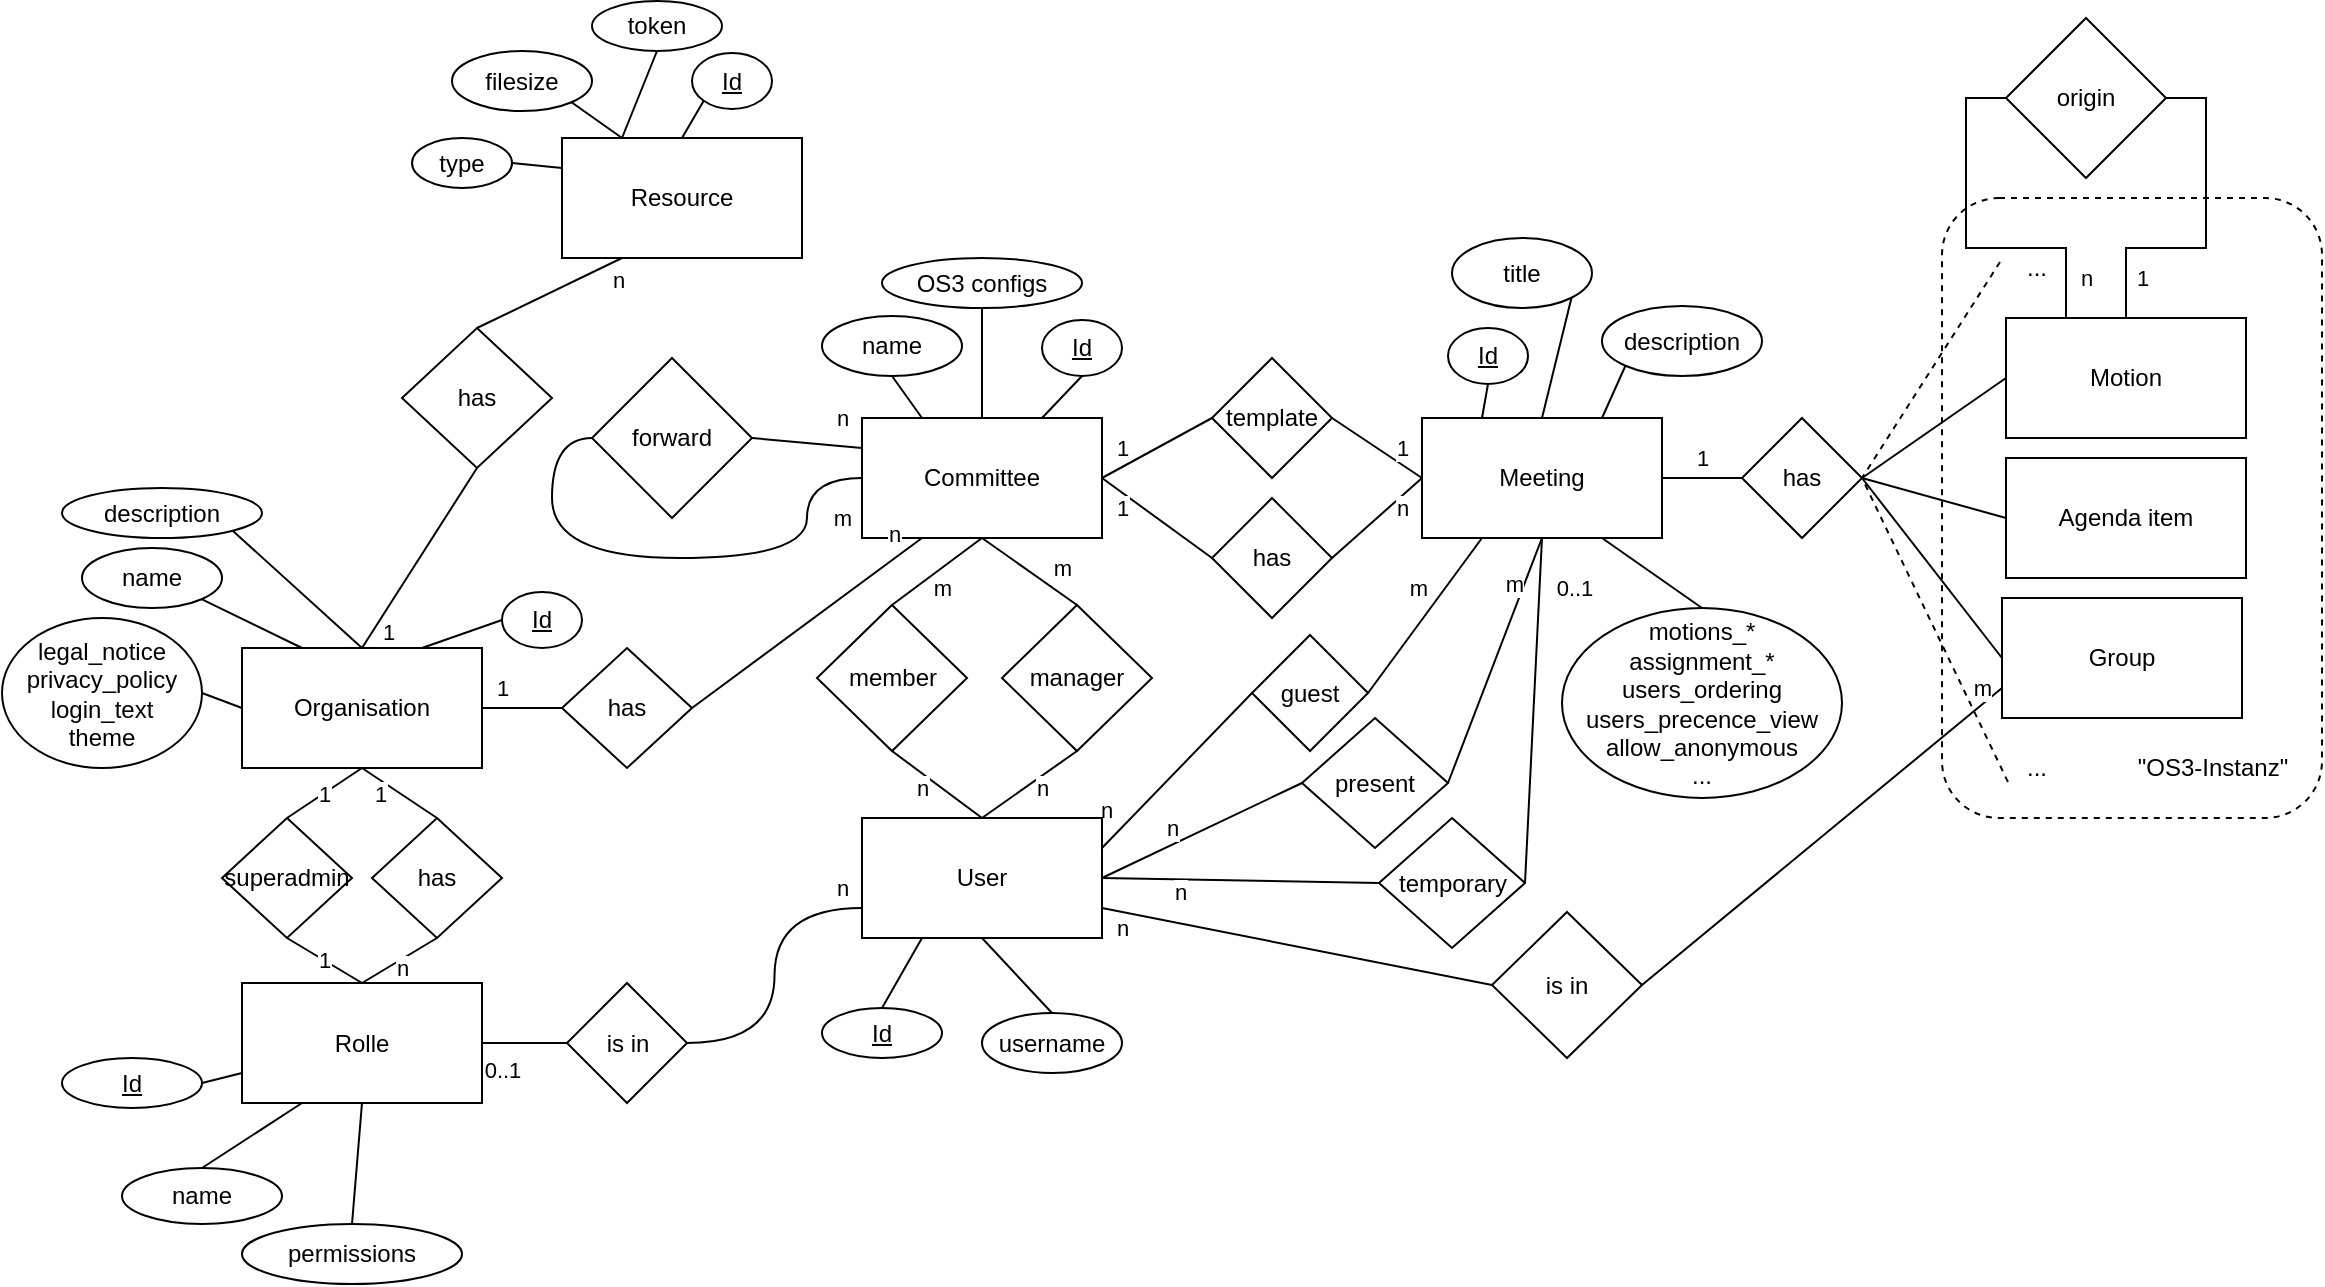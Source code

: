 <mxfile version="13.10.8" type="device"><diagram id="SzigwTKClLag4ZUmXMWD" name="Page-1"><mxGraphModel dx="1418" dy="765" grid="1" gridSize="10" guides="1" tooltips="1" connect="1" arrows="1" fold="1" page="1" pageScale="1" pageWidth="1654" pageHeight="2336" math="0" shadow="0"><root><mxCell id="0"/><mxCell id="1" parent="0"/><mxCell id="NJrw8qsAsw7vcYYx5pQl-22" value="" style="rounded=1;whiteSpace=wrap;html=1;dashed=1;" parent="1" vertex="1"><mxGeometry x="970" y="175" width="190" height="310" as="geometry"/></mxCell><mxCell id="NJrw8qsAsw7vcYYx5pQl-18" style="rounded=0;orthogonalLoop=1;jettySize=auto;html=1;exitX=0.25;exitY=0;exitDx=0;exitDy=0;entryX=0.5;entryY=1;entryDx=0;entryDy=0;endArrow=none;endFill=0;" parent="1" source="NJrw8qsAsw7vcYYx5pQl-1" target="NJrw8qsAsw7vcYYx5pQl-8" edge="1"><mxGeometry relative="1" as="geometry"/></mxCell><mxCell id="NJrw8qsAsw7vcYYx5pQl-70" value="m" style="edgeStyle=none;rounded=0;orthogonalLoop=1;jettySize=auto;html=1;exitX=0.5;exitY=1;exitDx=0;exitDy=0;entryX=0.5;entryY=0;entryDx=0;entryDy=0;endArrow=none;endFill=0;" parent="1" source="NJrw8qsAsw7vcYYx5pQl-1" target="NJrw8qsAsw7vcYYx5pQl-69" edge="1"><mxGeometry x="0.104" y="8" relative="1" as="geometry"><mxPoint as="offset"/></mxGeometry></mxCell><mxCell id="8yKIZvJFMnMVnqBfpnFG-25" style="edgeStyle=none;rounded=0;orthogonalLoop=1;jettySize=auto;html=1;exitX=0.5;exitY=0;exitDx=0;exitDy=0;entryX=0.5;entryY=1;entryDx=0;entryDy=0;endArrow=none;endFill=0;" parent="1" source="NJrw8qsAsw7vcYYx5pQl-1" target="8yKIZvJFMnMVnqBfpnFG-21" edge="1"><mxGeometry relative="1" as="geometry"/></mxCell><mxCell id="8yKIZvJFMnMVnqBfpnFG-49" value="1" style="edgeStyle=none;rounded=0;orthogonalLoop=1;jettySize=auto;html=1;exitX=1;exitY=0.5;exitDx=0;exitDy=0;entryX=0;entryY=0.5;entryDx=0;entryDy=0;endArrow=none;endFill=0;" parent="1" source="NJrw8qsAsw7vcYYx5pQl-1" target="8yKIZvJFMnMVnqBfpnFG-48" edge="1"><mxGeometry x="-0.49" y="8" relative="1" as="geometry"><mxPoint as="offset"/></mxGeometry></mxCell><mxCell id="3ZnBXQuTbCvzM8in3qoE-7" value="m" style="edgeStyle=none;rounded=0;orthogonalLoop=1;jettySize=auto;html=1;exitX=0.5;exitY=1;exitDx=0;exitDy=0;entryX=0.5;entryY=0;entryDx=0;entryDy=0;endArrow=none;endFill=0;" parent="1" source="NJrw8qsAsw7vcYYx5pQl-1" target="3ZnBXQuTbCvzM8in3qoE-5" edge="1"><mxGeometry x="0.422" y="11" relative="1" as="geometry"><mxPoint as="offset"/></mxGeometry></mxCell><mxCell id="NJrw8qsAsw7vcYYx5pQl-1" value="Committee" style="rounded=0;whiteSpace=wrap;html=1;" parent="1" vertex="1"><mxGeometry x="430" y="285" width="120" height="60" as="geometry"/></mxCell><mxCell id="NJrw8qsAsw7vcYYx5pQl-48" style="edgeStyle=none;rounded=0;orthogonalLoop=1;jettySize=auto;html=1;exitX=0.75;exitY=1;exitDx=0;exitDy=0;entryX=0.5;entryY=0;entryDx=0;entryDy=0;endArrow=none;endFill=0;" parent="1" source="NJrw8qsAsw7vcYYx5pQl-2" target="NJrw8qsAsw7vcYYx5pQl-46" edge="1"><mxGeometry relative="1" as="geometry"/></mxCell><mxCell id="NJrw8qsAsw7vcYYx5pQl-2" value="Meeting" style="rounded=0;whiteSpace=wrap;html=1;" parent="1" vertex="1"><mxGeometry x="710" y="285" width="120" height="60" as="geometry"/></mxCell><mxCell id="NJrw8qsAsw7vcYYx5pQl-65" style="edgeStyle=none;rounded=0;orthogonalLoop=1;jettySize=auto;html=1;exitX=0.25;exitY=1;exitDx=0;exitDy=0;entryX=0.5;entryY=0;entryDx=0;entryDy=0;endArrow=none;endFill=0;" parent="1" source="NJrw8qsAsw7vcYYx5pQl-3" target="NJrw8qsAsw7vcYYx5pQl-61" edge="1"><mxGeometry relative="1" as="geometry"/></mxCell><mxCell id="NJrw8qsAsw7vcYYx5pQl-66" style="edgeStyle=none;rounded=0;orthogonalLoop=1;jettySize=auto;html=1;exitX=0.5;exitY=1;exitDx=0;exitDy=0;entryX=0.5;entryY=0;entryDx=0;entryDy=0;endArrow=none;endFill=0;" parent="1" source="NJrw8qsAsw7vcYYx5pQl-3" target="NJrw8qsAsw7vcYYx5pQl-63" edge="1"><mxGeometry relative="1" as="geometry"/></mxCell><mxCell id="NJrw8qsAsw7vcYYx5pQl-80" value="n" style="edgeStyle=none;rounded=0;orthogonalLoop=1;jettySize=auto;html=1;exitX=1;exitY=0.75;exitDx=0;exitDy=0;entryX=0;entryY=0.5;entryDx=0;entryDy=0;endArrow=none;endFill=0;" parent="1" source="NJrw8qsAsw7vcYYx5pQl-3" target="NJrw8qsAsw7vcYYx5pQl-74" edge="1"><mxGeometry x="-0.886" y="-8" relative="1" as="geometry"><mxPoint as="offset"/></mxGeometry></mxCell><mxCell id="NJrw8qsAsw7vcYYx5pQl-83" value="n" style="edgeStyle=none;rounded=0;orthogonalLoop=1;jettySize=auto;html=1;exitX=1;exitY=0.25;exitDx=0;exitDy=0;entryX=0;entryY=0.5;entryDx=0;entryDy=0;endArrow=none;endFill=0;" parent="1" source="NJrw8qsAsw7vcYYx5pQl-3" target="NJrw8qsAsw7vcYYx5pQl-82" edge="1"><mxGeometry x="-0.722" y="12" relative="1" as="geometry"><mxPoint as="offset"/></mxGeometry></mxCell><mxCell id="NJrw8qsAsw7vcYYx5pQl-90" value="n" style="edgeStyle=none;rounded=0;orthogonalLoop=1;jettySize=auto;html=1;exitX=1;exitY=0.5;exitDx=0;exitDy=0;entryX=0;entryY=0.5;entryDx=0;entryDy=0;endArrow=none;endFill=0;" parent="1" source="NJrw8qsAsw7vcYYx5pQl-3" target="NJrw8qsAsw7vcYYx5pQl-89" edge="1"><mxGeometry x="-0.229" y="7" relative="1" as="geometry"><mxPoint as="offset"/></mxGeometry></mxCell><mxCell id="fCfkzaK-xsgXfVvFcUqb-4" value="n" style="edgeStyle=none;rounded=0;orthogonalLoop=1;jettySize=auto;html=1;exitX=1;exitY=0.5;exitDx=0;exitDy=0;entryX=0;entryY=0.5;entryDx=0;entryDy=0;endArrow=none;endFill=0;" parent="1" source="NJrw8qsAsw7vcYYx5pQl-3" target="fCfkzaK-xsgXfVvFcUqb-3" edge="1"><mxGeometry x="-0.439" y="-6" relative="1" as="geometry"><mxPoint as="offset"/></mxGeometry></mxCell><mxCell id="8yKIZvJFMnMVnqBfpnFG-11" value="n" style="edgeStyle=orthogonalEdgeStyle;curved=1;rounded=0;orthogonalLoop=1;jettySize=auto;html=1;exitX=0;exitY=0.75;exitDx=0;exitDy=0;entryX=1;entryY=0.5;entryDx=0;entryDy=0;endArrow=none;endFill=0;" parent="1" source="NJrw8qsAsw7vcYYx5pQl-3" target="8yKIZvJFMnMVnqBfpnFG-9" edge="1"><mxGeometry x="-0.872" y="-10" relative="1" as="geometry"><mxPoint as="offset"/></mxGeometry></mxCell><mxCell id="3ZnBXQuTbCvzM8in3qoE-6" value="n" style="edgeStyle=none;rounded=0;orthogonalLoop=1;jettySize=auto;html=1;exitX=0.5;exitY=0;exitDx=0;exitDy=0;entryX=0.5;entryY=1;entryDx=0;entryDy=0;endArrow=none;endFill=0;" parent="1" source="NJrw8qsAsw7vcYYx5pQl-3" target="3ZnBXQuTbCvzM8in3qoE-5" edge="1"><mxGeometry x="0.141" y="-5" relative="1" as="geometry"><mxPoint as="offset"/></mxGeometry></mxCell><mxCell id="NJrw8qsAsw7vcYYx5pQl-3" value="User" style="rounded=0;whiteSpace=wrap;html=1;" parent="1" vertex="1"><mxGeometry x="430" y="485" width="120" height="60" as="geometry"/></mxCell><mxCell id="NJrw8qsAsw7vcYYx5pQl-8" value="name" style="ellipse;whiteSpace=wrap;html=1;" parent="1" vertex="1"><mxGeometry x="410" y="234" width="70" height="30" as="geometry"/></mxCell><mxCell id="NJrw8qsAsw7vcYYx5pQl-12" value="n" style="edgeStyle=none;rounded=0;orthogonalLoop=1;jettySize=auto;html=1;exitX=1;exitY=0.5;exitDx=0;exitDy=0;entryX=0;entryY=0.25;entryDx=0;entryDy=0;endArrow=none;endFill=0;" parent="1" source="NJrw8qsAsw7vcYYx5pQl-9" target="NJrw8qsAsw7vcYYx5pQl-1" edge="1"><mxGeometry x="0.59" y="14" relative="1" as="geometry"><mxPoint as="offset"/></mxGeometry></mxCell><mxCell id="NJrw8qsAsw7vcYYx5pQl-13" value="m" style="edgeStyle=orthogonalEdgeStyle;rounded=0;orthogonalLoop=1;jettySize=auto;html=1;exitX=0;exitY=0.5;exitDx=0;exitDy=0;entryX=0;entryY=0.5;entryDx=0;entryDy=0;endArrow=none;endFill=0;elbow=vertical;curved=1;" parent="1" source="NJrw8qsAsw7vcYYx5pQl-9" target="NJrw8qsAsw7vcYYx5pQl-1" edge="1"><mxGeometry x="0.658" y="-17" relative="1" as="geometry"><mxPoint as="offset"/></mxGeometry></mxCell><mxCell id="NJrw8qsAsw7vcYYx5pQl-9" value="forward" style="rhombus;whiteSpace=wrap;html=1;" parent="1" vertex="1"><mxGeometry x="295" y="255" width="80" height="80" as="geometry"/></mxCell><mxCell id="NJrw8qsAsw7vcYYx5pQl-20" value="1" style="edgeStyle=none;rounded=0;orthogonalLoop=1;jettySize=auto;html=1;exitX=0;exitY=0.5;exitDx=0;exitDy=0;entryX=1;entryY=0.5;entryDx=0;entryDy=0;endArrow=none;endFill=0;" parent="1" source="NJrw8qsAsw7vcYYx5pQl-19" target="NJrw8qsAsw7vcYYx5pQl-1" edge="1"><mxGeometry x="0.503" y="6" relative="1" as="geometry"><mxPoint as="offset"/></mxGeometry></mxCell><mxCell id="NJrw8qsAsw7vcYYx5pQl-21" value="n" style="edgeStyle=none;rounded=0;orthogonalLoop=1;jettySize=auto;html=1;exitX=1;exitY=0.5;exitDx=0;exitDy=0;entryX=0;entryY=0.5;entryDx=0;entryDy=0;endArrow=none;endFill=0;" parent="1" source="NJrw8qsAsw7vcYYx5pQl-19" target="NJrw8qsAsw7vcYYx5pQl-2" edge="1"><mxGeometry x="0.421" y="-5" relative="1" as="geometry"><mxPoint as="offset"/></mxGeometry></mxCell><mxCell id="NJrw8qsAsw7vcYYx5pQl-19" value="has" style="rhombus;whiteSpace=wrap;html=1;" parent="1" vertex="1"><mxGeometry x="605" y="325" width="60" height="60" as="geometry"/></mxCell><mxCell id="NJrw8qsAsw7vcYYx5pQl-23" value="Motion" style="rounded=0;whiteSpace=wrap;html=1;" parent="1" vertex="1"><mxGeometry x="1002" y="235" width="120" height="60" as="geometry"/></mxCell><mxCell id="NJrw8qsAsw7vcYYx5pQl-25" value="Agenda item" style="rounded=0;whiteSpace=wrap;html=1;" parent="1" vertex="1"><mxGeometry x="1002" y="305" width="120" height="60" as="geometry"/></mxCell><mxCell id="NJrw8qsAsw7vcYYx5pQl-26" value="Group" style="rounded=0;whiteSpace=wrap;html=1;" parent="1" vertex="1"><mxGeometry x="1000" y="375" width="120" height="60" as="geometry"/></mxCell><mxCell id="NJrw8qsAsw7vcYYx5pQl-27" value="..." style="text;html=1;align=center;verticalAlign=middle;resizable=0;points=[];;autosize=1;" parent="1" vertex="1"><mxGeometry x="1002" y="200" width="30" height="20" as="geometry"/></mxCell><mxCell id="NJrw8qsAsw7vcYYx5pQl-28" value="..." style="text;html=1;align=center;verticalAlign=middle;resizable=0;points=[];;autosize=1;" parent="1" vertex="1"><mxGeometry x="1002" y="450" width="30" height="20" as="geometry"/></mxCell><mxCell id="NJrw8qsAsw7vcYYx5pQl-30" value="1" style="edgeStyle=none;rounded=0;orthogonalLoop=1;jettySize=auto;html=1;exitX=0;exitY=0.5;exitDx=0;exitDy=0;entryX=1;entryY=0.5;entryDx=0;entryDy=0;endArrow=none;endFill=0;" parent="1" source="NJrw8qsAsw7vcYYx5pQl-29" target="NJrw8qsAsw7vcYYx5pQl-2" edge="1"><mxGeometry y="-10" relative="1" as="geometry"><mxPoint as="offset"/></mxGeometry></mxCell><mxCell id="NJrw8qsAsw7vcYYx5pQl-31" value="" style="edgeStyle=none;rounded=0;orthogonalLoop=1;jettySize=auto;html=1;entryX=0;entryY=0.5;entryDx=0;entryDy=0;endArrow=none;endFill=0;exitX=1;exitY=0.5;exitDx=0;exitDy=0;" parent="1" source="NJrw8qsAsw7vcYYx5pQl-29" target="NJrw8qsAsw7vcYYx5pQl-25" edge="1"><mxGeometry x="-0.428" y="9" relative="1" as="geometry"><mxPoint as="offset"/><mxPoint x="930" y="320" as="sourcePoint"/></mxGeometry></mxCell><mxCell id="NJrw8qsAsw7vcYYx5pQl-33" style="edgeStyle=none;rounded=0;orthogonalLoop=1;jettySize=auto;html=1;exitX=1;exitY=0.5;exitDx=0;exitDy=0;entryX=0;entryY=0.5;entryDx=0;entryDy=0;endArrow=none;endFill=0;" parent="1" source="NJrw8qsAsw7vcYYx5pQl-29" target="NJrw8qsAsw7vcYYx5pQl-23" edge="1"><mxGeometry relative="1" as="geometry"><mxPoint x="930" y="340" as="sourcePoint"/></mxGeometry></mxCell><mxCell id="NJrw8qsAsw7vcYYx5pQl-34" style="edgeStyle=none;rounded=0;orthogonalLoop=1;jettySize=auto;html=1;exitX=1;exitY=0.5;exitDx=0;exitDy=0;entryX=0;entryY=0.5;entryDx=0;entryDy=0;endArrow=none;endFill=0;" parent="1" source="NJrw8qsAsw7vcYYx5pQl-29" target="NJrw8qsAsw7vcYYx5pQl-26" edge="1"><mxGeometry relative="1" as="geometry"><mxPoint x="930" y="340" as="sourcePoint"/></mxGeometry></mxCell><mxCell id="NJrw8qsAsw7vcYYx5pQl-29" value="has" style="rhombus;whiteSpace=wrap;html=1;" parent="1" vertex="1"><mxGeometry x="870" y="285" width="60" height="60" as="geometry"/></mxCell><mxCell id="NJrw8qsAsw7vcYYx5pQl-36" value="" style="endArrow=none;html=1;exitX=0.033;exitY=0.85;exitDx=0;exitDy=0;exitPerimeter=0;dashed=1;entryX=1;entryY=0.5;entryDx=0;entryDy=0;" parent="1" source="NJrw8qsAsw7vcYYx5pQl-28" target="NJrw8qsAsw7vcYYx5pQl-29" edge="1"><mxGeometry width="50" height="50" relative="1" as="geometry"><mxPoint x="940" y="460" as="sourcePoint"/><mxPoint x="930" y="340" as="targetPoint"/></mxGeometry></mxCell><mxCell id="NJrw8qsAsw7vcYYx5pQl-37" value="" style="endArrow=none;dashed=1;html=1;entryX=1;entryY=0.5;entryDx=0;entryDy=0;exitX=-0.1;exitY=0.35;exitDx=0;exitDy=0;exitPerimeter=0;" parent="1" source="NJrw8qsAsw7vcYYx5pQl-27" target="NJrw8qsAsw7vcYYx5pQl-29" edge="1"><mxGeometry width="50" height="50" relative="1" as="geometry"><mxPoint x="190" y="680" as="sourcePoint"/><mxPoint x="930" y="340" as="targetPoint"/></mxGeometry></mxCell><mxCell id="NJrw8qsAsw7vcYYx5pQl-38" value="&quot;OS3-Instanz&quot;" style="text;html=1;align=center;verticalAlign=middle;resizable=0;points=[];;autosize=1;" parent="1" vertex="1"><mxGeometry x="1060" y="450" width="90" height="20" as="geometry"/></mxCell><mxCell id="NJrw8qsAsw7vcYYx5pQl-52" style="edgeStyle=none;rounded=0;orthogonalLoop=1;jettySize=auto;html=1;exitX=1;exitY=1;exitDx=0;exitDy=0;entryX=0.5;entryY=0;entryDx=0;entryDy=0;endArrow=none;endFill=0;" parent="1" source="NJrw8qsAsw7vcYYx5pQl-39" target="NJrw8qsAsw7vcYYx5pQl-2" edge="1"><mxGeometry relative="1" as="geometry"/></mxCell><mxCell id="NJrw8qsAsw7vcYYx5pQl-39" value="title" style="ellipse;whiteSpace=wrap;html=1;" parent="1" vertex="1"><mxGeometry x="725" y="195" width="70" height="35" as="geometry"/></mxCell><mxCell id="NJrw8qsAsw7vcYYx5pQl-55" style="edgeStyle=none;rounded=0;orthogonalLoop=1;jettySize=auto;html=1;exitX=0;exitY=1;exitDx=0;exitDy=0;entryX=0.75;entryY=0;entryDx=0;entryDy=0;endArrow=none;endFill=0;" parent="1" source="NJrw8qsAsw7vcYYx5pQl-44" target="NJrw8qsAsw7vcYYx5pQl-2" edge="1"><mxGeometry relative="1" as="geometry"/></mxCell><mxCell id="NJrw8qsAsw7vcYYx5pQl-44" value="description" style="ellipse;whiteSpace=wrap;html=1;" parent="1" vertex="1"><mxGeometry x="800" y="229" width="80" height="35" as="geometry"/></mxCell><mxCell id="NJrw8qsAsw7vcYYx5pQl-51" style="edgeStyle=none;rounded=0;orthogonalLoop=1;jettySize=auto;html=1;entryX=0.25;entryY=0;entryDx=0;entryDy=0;endArrow=none;endFill=0;exitX=0.5;exitY=1;exitDx=0;exitDy=0;" parent="1" source="NJrw8qsAsw7vcYYx5pQl-45" target="NJrw8qsAsw7vcYYx5pQl-2" edge="1"><mxGeometry relative="1" as="geometry"><mxPoint x="753" y="270" as="sourcePoint"/></mxGeometry></mxCell><mxCell id="NJrw8qsAsw7vcYYx5pQl-45" value="&lt;u&gt;Id&lt;/u&gt;" style="ellipse;whiteSpace=wrap;html=1;" parent="1" vertex="1"><mxGeometry x="723" y="240" width="40" height="28" as="geometry"/></mxCell><mxCell id="NJrw8qsAsw7vcYYx5pQl-46" value="motions_*&lt;br&gt;assignment_*&lt;br&gt;users_ordering&lt;br&gt;users_precence_view&lt;br&gt;allow_anonymous&lt;br&gt;..." style="ellipse;whiteSpace=wrap;html=1;" parent="1" vertex="1"><mxGeometry x="780" y="380" width="140" height="95" as="geometry"/></mxCell><mxCell id="NJrw8qsAsw7vcYYx5pQl-58" style="edgeStyle=none;rounded=0;orthogonalLoop=1;jettySize=auto;html=1;exitX=0.5;exitY=1;exitDx=0;exitDy=0;entryX=0.75;entryY=0;entryDx=0;entryDy=0;endArrow=none;endFill=0;" parent="1" source="NJrw8qsAsw7vcYYx5pQl-57" target="NJrw8qsAsw7vcYYx5pQl-1" edge="1"><mxGeometry relative="1" as="geometry"/></mxCell><mxCell id="NJrw8qsAsw7vcYYx5pQl-57" value="&lt;u&gt;Id&lt;/u&gt;" style="ellipse;whiteSpace=wrap;html=1;" parent="1" vertex="1"><mxGeometry x="520" y="236" width="40" height="28" as="geometry"/></mxCell><mxCell id="NJrw8qsAsw7vcYYx5pQl-61" value="&lt;u&gt;Id&lt;/u&gt;" style="ellipse;whiteSpace=wrap;html=1;" parent="1" vertex="1"><mxGeometry x="410" y="580" width="60" height="25" as="geometry"/></mxCell><mxCell id="NJrw8qsAsw7vcYYx5pQl-63" value="username" style="ellipse;whiteSpace=wrap;html=1;" parent="1" vertex="1"><mxGeometry x="490" y="582.5" width="70" height="30" as="geometry"/></mxCell><mxCell id="NJrw8qsAsw7vcYYx5pQl-71" value="n" style="edgeStyle=none;rounded=0;orthogonalLoop=1;jettySize=auto;html=1;entryX=0.5;entryY=0;entryDx=0;entryDy=0;endArrow=none;endFill=0;exitX=0.5;exitY=1;exitDx=0;exitDy=0;" parent="1" source="NJrw8qsAsw7vcYYx5pQl-69" target="NJrw8qsAsw7vcYYx5pQl-3" edge="1"><mxGeometry x="-0.177" y="-6" relative="1" as="geometry"><mxPoint x="510" y="465" as="sourcePoint"/><mxPoint as="offset"/></mxGeometry></mxCell><mxCell id="NJrw8qsAsw7vcYYx5pQl-69" value="member" style="rhombus;whiteSpace=wrap;html=1;" parent="1" vertex="1"><mxGeometry x="407.5" y="378.5" width="75" height="73" as="geometry"/></mxCell><mxCell id="fCfkzaK-xsgXfVvFcUqb-1" value="m" style="rounded=0;orthogonalLoop=1;jettySize=auto;html=1;exitX=1;exitY=0.5;exitDx=0;exitDy=0;entryX=0;entryY=0.75;entryDx=0;entryDy=0;endArrow=none;endFill=0;" parent="1" source="NJrw8qsAsw7vcYYx5pQl-74" target="NJrw8qsAsw7vcYYx5pQl-26" edge="1"><mxGeometry x="0.933" y="6" relative="1" as="geometry"><mxPoint as="offset"/></mxGeometry></mxCell><mxCell id="NJrw8qsAsw7vcYYx5pQl-74" value="is in" style="rhombus;whiteSpace=wrap;html=1;" parent="1" vertex="1"><mxGeometry x="745" y="532" width="75" height="73" as="geometry"/></mxCell><mxCell id="NJrw8qsAsw7vcYYx5pQl-84" value="m" style="edgeStyle=none;rounded=0;orthogonalLoop=1;jettySize=auto;html=1;exitX=1;exitY=0.5;exitDx=0;exitDy=0;entryX=0.25;entryY=1;entryDx=0;entryDy=0;endArrow=none;endFill=0;" parent="1" source="NJrw8qsAsw7vcYYx5pQl-82" target="NJrw8qsAsw7vcYYx5pQl-2" edge="1"><mxGeometry x="0.181" y="11" relative="1" as="geometry"><mxPoint as="offset"/></mxGeometry></mxCell><mxCell id="NJrw8qsAsw7vcYYx5pQl-82" value="guest" style="rhombus;whiteSpace=wrap;html=1;" parent="1" vertex="1"><mxGeometry x="625" y="393.5" width="58" height="58" as="geometry"/></mxCell><mxCell id="NJrw8qsAsw7vcYYx5pQl-91" value="m" style="edgeStyle=none;rounded=0;orthogonalLoop=1;jettySize=auto;html=1;exitX=1;exitY=0.5;exitDx=0;exitDy=0;endArrow=none;endFill=0;entryX=0.5;entryY=1;entryDx=0;entryDy=0;" parent="1" source="NJrw8qsAsw7vcYYx5pQl-89" target="NJrw8qsAsw7vcYYx5pQl-2" edge="1"><mxGeometry x="0.597" y="5" relative="1" as="geometry"><mxPoint x="770" y="390" as="targetPoint"/><mxPoint as="offset"/></mxGeometry></mxCell><mxCell id="NJrw8qsAsw7vcYYx5pQl-89" value="present" style="rhombus;whiteSpace=wrap;html=1;" parent="1" vertex="1"><mxGeometry x="650" y="435" width="73" height="65" as="geometry"/></mxCell><mxCell id="fCfkzaK-xsgXfVvFcUqb-5" value="0..1" style="edgeStyle=none;rounded=0;orthogonalLoop=1;jettySize=auto;html=1;exitX=1;exitY=0.5;exitDx=0;exitDy=0;entryX=0.5;entryY=1;entryDx=0;entryDy=0;endArrow=none;endFill=0;" parent="1" source="fCfkzaK-xsgXfVvFcUqb-3" target="NJrw8qsAsw7vcYYx5pQl-2" edge="1"><mxGeometry x="0.728" y="-17" relative="1" as="geometry"><mxPoint as="offset"/></mxGeometry></mxCell><mxCell id="fCfkzaK-xsgXfVvFcUqb-3" value="temporary" style="rhombus;whiteSpace=wrap;html=1;" parent="1" vertex="1"><mxGeometry x="688.5" y="485" width="73" height="65" as="geometry"/></mxCell><mxCell id="63nnPoMT1lGcHzZn5Z-i-2" value="1" style="edgeStyle=orthogonalEdgeStyle;rounded=0;orthogonalLoop=1;jettySize=auto;html=1;exitX=1;exitY=0.5;exitDx=0;exitDy=0;entryX=0.5;entryY=0;entryDx=0;entryDy=0;endArrow=none;endFill=0;" parent="1" source="63nnPoMT1lGcHzZn5Z-i-1" target="NJrw8qsAsw7vcYYx5pQl-23" edge="1"><mxGeometry x="0.765" y="8" relative="1" as="geometry"><mxPoint as="offset"/></mxGeometry></mxCell><mxCell id="63nnPoMT1lGcHzZn5Z-i-3" value="n" style="edgeStyle=orthogonalEdgeStyle;rounded=0;orthogonalLoop=1;jettySize=auto;html=1;exitX=0;exitY=0.5;exitDx=0;exitDy=0;entryX=0.25;entryY=0;entryDx=0;entryDy=0;endArrow=none;endFill=0;" parent="1" source="63nnPoMT1lGcHzZn5Z-i-1" target="NJrw8qsAsw7vcYYx5pQl-23" edge="1"><mxGeometry x="0.778" y="10" relative="1" as="geometry"><mxPoint as="offset"/></mxGeometry></mxCell><mxCell id="63nnPoMT1lGcHzZn5Z-i-1" value="origin" style="rhombus;whiteSpace=wrap;html=1;" parent="1" vertex="1"><mxGeometry x="1002" y="85" width="80" height="80" as="geometry"/></mxCell><mxCell id="8yKIZvJFMnMVnqBfpnFG-10" value="0..1" style="edgeStyle=orthogonalEdgeStyle;curved=1;rounded=0;orthogonalLoop=1;jettySize=auto;html=1;exitX=1;exitY=0.5;exitDx=0;exitDy=0;entryX=0;entryY=0.5;entryDx=0;entryDy=0;endArrow=none;endFill=0;" parent="1" source="8yKIZvJFMnMVnqBfpnFG-1" target="8yKIZvJFMnMVnqBfpnFG-9" edge="1"><mxGeometry x="-0.529" y="-12" relative="1" as="geometry"><mxPoint y="1" as="offset"/></mxGeometry></mxCell><mxCell id="8yKIZvJFMnMVnqBfpnFG-16" style="rounded=0;orthogonalLoop=1;jettySize=auto;html=1;exitX=0;exitY=0.75;exitDx=0;exitDy=0;entryX=1;entryY=0.5;entryDx=0;entryDy=0;endArrow=none;endFill=0;" parent="1" source="8yKIZvJFMnMVnqBfpnFG-1" target="8yKIZvJFMnMVnqBfpnFG-14" edge="1"><mxGeometry relative="1" as="geometry"/></mxCell><mxCell id="8yKIZvJFMnMVnqBfpnFG-17" style="edgeStyle=none;rounded=0;orthogonalLoop=1;jettySize=auto;html=1;exitX=0.25;exitY=1;exitDx=0;exitDy=0;entryX=0.5;entryY=0;entryDx=0;entryDy=0;endArrow=none;endFill=0;" parent="1" source="8yKIZvJFMnMVnqBfpnFG-1" target="8yKIZvJFMnMVnqBfpnFG-12" edge="1"><mxGeometry relative="1" as="geometry"/></mxCell><mxCell id="8yKIZvJFMnMVnqBfpnFG-18" style="edgeStyle=none;rounded=0;orthogonalLoop=1;jettySize=auto;html=1;exitX=0.5;exitY=1;exitDx=0;exitDy=0;entryX=0.5;entryY=0;entryDx=0;entryDy=0;endArrow=none;endFill=0;" parent="1" source="8yKIZvJFMnMVnqBfpnFG-1" target="8yKIZvJFMnMVnqBfpnFG-13" edge="1"><mxGeometry relative="1" as="geometry"/></mxCell><mxCell id="8yKIZvJFMnMVnqBfpnFG-1" value="Rolle" style="rounded=0;whiteSpace=wrap;html=1;" parent="1" vertex="1"><mxGeometry x="120" y="567.5" width="120" height="60" as="geometry"/></mxCell><mxCell id="8yKIZvJFMnMVnqBfpnFG-4" value="1" style="edgeStyle=orthogonalEdgeStyle;rounded=0;orthogonalLoop=1;jettySize=auto;html=1;exitX=1;exitY=0.5;exitDx=0;exitDy=0;entryX=0;entryY=0.5;entryDx=0;entryDy=0;endArrow=none;endFill=0;" parent="1" source="8yKIZvJFMnMVnqBfpnFG-2" target="8yKIZvJFMnMVnqBfpnFG-3" edge="1"><mxGeometry x="-0.5" y="10" relative="1" as="geometry"><mxPoint as="offset"/></mxGeometry></mxCell><mxCell id="8yKIZvJFMnMVnqBfpnFG-28" style="edgeStyle=none;rounded=0;orthogonalLoop=1;jettySize=auto;html=1;entryX=1;entryY=1;entryDx=0;entryDy=0;endArrow=none;endFill=0;exitX=0.5;exitY=0;exitDx=0;exitDy=0;" parent="1" source="8yKIZvJFMnMVnqBfpnFG-2" target="8yKIZvJFMnMVnqBfpnFG-22" edge="1"><mxGeometry relative="1" as="geometry"><mxPoint x="190" y="350" as="sourcePoint"/></mxGeometry></mxCell><mxCell id="8yKIZvJFMnMVnqBfpnFG-39" value="1" style="edgeStyle=none;rounded=0;orthogonalLoop=1;jettySize=auto;html=1;exitX=0.5;exitY=0;exitDx=0;exitDy=0;entryX=0.5;entryY=1;entryDx=0;entryDy=0;endArrow=none;endFill=0;" parent="1" source="8yKIZvJFMnMVnqBfpnFG-2" target="8yKIZvJFMnMVnqBfpnFG-37" edge="1"><mxGeometry x="-0.739" y="-7" relative="1" as="geometry"><mxPoint as="offset"/></mxGeometry></mxCell><mxCell id="8yKIZvJFMnMVnqBfpnFG-2" value="Organisation" style="rounded=0;whiteSpace=wrap;html=1;" parent="1" vertex="1"><mxGeometry x="120" y="400" width="120" height="60" as="geometry"/></mxCell><mxCell id="8yKIZvJFMnMVnqBfpnFG-5" value="n" style="rounded=0;orthogonalLoop=1;jettySize=auto;html=1;exitX=1;exitY=0.5;exitDx=0;exitDy=0;entryX=0.25;entryY=1;entryDx=0;entryDy=0;endArrow=none;endFill=0;" parent="1" source="8yKIZvJFMnMVnqBfpnFG-3" target="NJrw8qsAsw7vcYYx5pQl-1" edge="1"><mxGeometry x="0.852" y="10" relative="1" as="geometry"><mxPoint as="offset"/></mxGeometry></mxCell><mxCell id="8yKIZvJFMnMVnqBfpnFG-3" value="has" style="rhombus;whiteSpace=wrap;html=1;" parent="1" vertex="1"><mxGeometry x="280" y="400" width="65" height="60" as="geometry"/></mxCell><mxCell id="8yKIZvJFMnMVnqBfpnFG-8" value="n" style="rounded=0;orthogonalLoop=1;jettySize=auto;html=1;exitX=0.5;exitY=1;exitDx=0;exitDy=0;entryX=0.5;entryY=0;entryDx=0;entryDy=0;endArrow=none;endFill=0;" parent="1" source="8yKIZvJFMnMVnqBfpnFG-6" target="8yKIZvJFMnMVnqBfpnFG-1" edge="1"><mxGeometry x="0.039" y="4" relative="1" as="geometry"><mxPoint as="offset"/></mxGeometry></mxCell><mxCell id="8yKIZvJFMnMVnqBfpnFG-6" value="has" style="rhombus;whiteSpace=wrap;html=1;" parent="1" vertex="1"><mxGeometry x="185" y="485" width="65" height="60" as="geometry"/></mxCell><mxCell id="8yKIZvJFMnMVnqBfpnFG-9" value="is in" style="rhombus;whiteSpace=wrap;html=1;" parent="1" vertex="1"><mxGeometry x="282.5" y="567.5" width="60" height="60" as="geometry"/></mxCell><mxCell id="8yKIZvJFMnMVnqBfpnFG-12" value="name" style="ellipse;whiteSpace=wrap;html=1;" parent="1" vertex="1"><mxGeometry x="60" y="660" width="80" height="28" as="geometry"/></mxCell><mxCell id="8yKIZvJFMnMVnqBfpnFG-13" value="permissions" style="ellipse;whiteSpace=wrap;html=1;" parent="1" vertex="1"><mxGeometry x="120" y="688" width="110" height="30" as="geometry"/></mxCell><mxCell id="8yKIZvJFMnMVnqBfpnFG-14" value="&lt;u&gt;Id&lt;/u&gt;" style="ellipse;whiteSpace=wrap;html=1;" parent="1" vertex="1"><mxGeometry x="30" y="605" width="70" height="25" as="geometry"/></mxCell><mxCell id="8yKIZvJFMnMVnqBfpnFG-21" value="OS3 configs" style="ellipse;whiteSpace=wrap;html=1;" parent="1" vertex="1"><mxGeometry x="440" y="205" width="100" height="25" as="geometry"/></mxCell><mxCell id="8yKIZvJFMnMVnqBfpnFG-22" value="description" style="ellipse;whiteSpace=wrap;html=1;" parent="1" vertex="1"><mxGeometry x="30" y="320" width="100" height="25" as="geometry"/></mxCell><mxCell id="8yKIZvJFMnMVnqBfpnFG-27" style="edgeStyle=none;rounded=0;orthogonalLoop=1;jettySize=auto;html=1;exitX=1;exitY=1;exitDx=0;exitDy=0;entryX=0.25;entryY=0;entryDx=0;entryDy=0;endArrow=none;endFill=0;" parent="1" source="8yKIZvJFMnMVnqBfpnFG-23" target="8yKIZvJFMnMVnqBfpnFG-2" edge="1"><mxGeometry relative="1" as="geometry"/></mxCell><mxCell id="8yKIZvJFMnMVnqBfpnFG-23" value="name" style="ellipse;whiteSpace=wrap;html=1;" parent="1" vertex="1"><mxGeometry x="40" y="350" width="70" height="30" as="geometry"/></mxCell><mxCell id="8yKIZvJFMnMVnqBfpnFG-26" style="edgeStyle=none;rounded=0;orthogonalLoop=1;jettySize=auto;html=1;exitX=0;exitY=0.5;exitDx=0;exitDy=0;entryX=0.75;entryY=0;entryDx=0;entryDy=0;endArrow=none;endFill=0;" parent="1" source="8yKIZvJFMnMVnqBfpnFG-24" target="8yKIZvJFMnMVnqBfpnFG-2" edge="1"><mxGeometry relative="1" as="geometry"/></mxCell><mxCell id="8yKIZvJFMnMVnqBfpnFG-24" value="&lt;u&gt;Id&lt;/u&gt;" style="ellipse;whiteSpace=wrap;html=1;" parent="1" vertex="1"><mxGeometry x="250" y="372" width="40" height="28" as="geometry"/></mxCell><mxCell id="8yKIZvJFMnMVnqBfpnFG-30" style="edgeStyle=none;rounded=0;orthogonalLoop=1;jettySize=auto;html=1;exitX=1;exitY=0.5;exitDx=0;exitDy=0;entryX=0;entryY=0.5;entryDx=0;entryDy=0;endArrow=none;endFill=0;" parent="1" source="8yKIZvJFMnMVnqBfpnFG-29" target="8yKIZvJFMnMVnqBfpnFG-2" edge="1"><mxGeometry relative="1" as="geometry"/></mxCell><mxCell id="8yKIZvJFMnMVnqBfpnFG-29" value="legal_notice&lt;br&gt;privacy_policy&lt;br&gt;login_text&lt;br&gt;theme" style="ellipse;whiteSpace=wrap;html=1;" parent="1" vertex="1"><mxGeometry y="385" width="100" height="75" as="geometry"/></mxCell><mxCell id="8yKIZvJFMnMVnqBfpnFG-43" style="edgeStyle=none;rounded=0;orthogonalLoop=1;jettySize=auto;html=1;exitX=0.25;exitY=0;exitDx=0;exitDy=0;entryX=0.5;entryY=1;entryDx=0;entryDy=0;endArrow=none;endFill=0;" parent="1" source="8yKIZvJFMnMVnqBfpnFG-31" target="8yKIZvJFMnMVnqBfpnFG-34" edge="1"><mxGeometry relative="1" as="geometry"/></mxCell><mxCell id="8yKIZvJFMnMVnqBfpnFG-44" style="edgeStyle=none;rounded=0;orthogonalLoop=1;jettySize=auto;html=1;exitX=0.5;exitY=0;exitDx=0;exitDy=0;entryX=0;entryY=1;entryDx=0;entryDy=0;endArrow=none;endFill=0;" parent="1" source="8yKIZvJFMnMVnqBfpnFG-31" target="8yKIZvJFMnMVnqBfpnFG-33" edge="1"><mxGeometry relative="1" as="geometry"/></mxCell><mxCell id="8yKIZvJFMnMVnqBfpnFG-31" value="Resource" style="rounded=0;whiteSpace=wrap;html=1;" parent="1" vertex="1"><mxGeometry x="280" y="145" width="120" height="60" as="geometry"/></mxCell><mxCell id="8yKIZvJFMnMVnqBfpnFG-42" style="edgeStyle=none;rounded=0;orthogonalLoop=1;jettySize=auto;html=1;exitX=1;exitY=1;exitDx=0;exitDy=0;entryX=0.25;entryY=0;entryDx=0;entryDy=0;endArrow=none;endFill=0;" parent="1" source="8yKIZvJFMnMVnqBfpnFG-32" target="8yKIZvJFMnMVnqBfpnFG-31" edge="1"><mxGeometry relative="1" as="geometry"/></mxCell><mxCell id="8yKIZvJFMnMVnqBfpnFG-32" value="filesize" style="ellipse;whiteSpace=wrap;html=1;" parent="1" vertex="1"><mxGeometry x="225" y="101.5" width="70" height="30" as="geometry"/></mxCell><mxCell id="8yKIZvJFMnMVnqBfpnFG-33" value="&lt;u&gt;Id&lt;/u&gt;" style="ellipse;whiteSpace=wrap;html=1;" parent="1" vertex="1"><mxGeometry x="345" y="102.5" width="40" height="28" as="geometry"/></mxCell><mxCell id="8yKIZvJFMnMVnqBfpnFG-34" value="token" style="ellipse;whiteSpace=wrap;html=1;" parent="1" vertex="1"><mxGeometry x="295" y="76.5" width="65" height="25" as="geometry"/></mxCell><mxCell id="8yKIZvJFMnMVnqBfpnFG-41" style="edgeStyle=none;rounded=0;orthogonalLoop=1;jettySize=auto;html=1;exitX=1;exitY=0.5;exitDx=0;exitDy=0;entryX=0;entryY=0.25;entryDx=0;entryDy=0;endArrow=none;endFill=0;" parent="1" source="8yKIZvJFMnMVnqBfpnFG-35" target="8yKIZvJFMnMVnqBfpnFG-31" edge="1"><mxGeometry relative="1" as="geometry"/></mxCell><mxCell id="8yKIZvJFMnMVnqBfpnFG-35" value="type" style="ellipse;whiteSpace=wrap;html=1;" parent="1" vertex="1"><mxGeometry x="205" y="145" width="50" height="25" as="geometry"/></mxCell><mxCell id="8yKIZvJFMnMVnqBfpnFG-40" value="n" style="edgeStyle=none;rounded=0;orthogonalLoop=1;jettySize=auto;html=1;exitX=0.5;exitY=0;exitDx=0;exitDy=0;entryX=0.25;entryY=1;entryDx=0;entryDy=0;endArrow=none;endFill=0;" parent="1" source="8yKIZvJFMnMVnqBfpnFG-37" target="8yKIZvJFMnMVnqBfpnFG-31" edge="1"><mxGeometry x="0.83" y="-9" relative="1" as="geometry"><mxPoint as="offset"/></mxGeometry></mxCell><mxCell id="8yKIZvJFMnMVnqBfpnFG-37" value="has" style="rhombus;whiteSpace=wrap;html=1;" parent="1" vertex="1"><mxGeometry x="200" y="240" width="75" height="70" as="geometry"/></mxCell><mxCell id="8yKIZvJFMnMVnqBfpnFG-50" value="1" style="edgeStyle=none;rounded=0;orthogonalLoop=1;jettySize=auto;html=1;exitX=1;exitY=0.5;exitDx=0;exitDy=0;entryX=0;entryY=0.5;entryDx=0;entryDy=0;endArrow=none;endFill=0;" parent="1" source="8yKIZvJFMnMVnqBfpnFG-48" target="NJrw8qsAsw7vcYYx5pQl-2" edge="1"><mxGeometry x="0.385" y="7" relative="1" as="geometry"><mxPoint as="offset"/></mxGeometry></mxCell><mxCell id="8yKIZvJFMnMVnqBfpnFG-48" value="template" style="rhombus;whiteSpace=wrap;html=1;" parent="1" vertex="1"><mxGeometry x="605" y="255" width="60" height="60" as="geometry"/></mxCell><mxCell id="8yKIZvJFMnMVnqBfpnFG-7" value="1" style="rounded=0;orthogonalLoop=1;jettySize=auto;html=1;exitX=0.5;exitY=1;exitDx=0;exitDy=0;entryX=0.5;entryY=0;entryDx=0;entryDy=0;endArrow=none;endFill=0;" parent="1" source="8yKIZvJFMnMVnqBfpnFG-2" target="8yKIZvJFMnMVnqBfpnFG-6" edge="1"><mxGeometry x="-0.356" y="-6" relative="1" as="geometry"><mxPoint as="offset"/></mxGeometry></mxCell><mxCell id="3ZnBXQuTbCvzM8in3qoE-3" value="1" style="edgeStyle=none;rounded=0;orthogonalLoop=1;jettySize=auto;html=1;exitX=0.5;exitY=0;exitDx=0;exitDy=0;entryX=0.5;entryY=1;entryDx=0;entryDy=0;endArrow=none;endFill=0;" parent="1" source="3ZnBXQuTbCvzM8in3qoE-2" target="8yKIZvJFMnMVnqBfpnFG-2" edge="1"><mxGeometry relative="1" as="geometry"/></mxCell><mxCell id="3ZnBXQuTbCvzM8in3qoE-4" value="1" style="edgeStyle=none;rounded=0;orthogonalLoop=1;jettySize=auto;html=1;exitX=0.5;exitY=1;exitDx=0;exitDy=0;entryX=0.5;entryY=0;entryDx=0;entryDy=0;endArrow=none;endFill=0;" parent="1" source="3ZnBXQuTbCvzM8in3qoE-2" target="8yKIZvJFMnMVnqBfpnFG-1" edge="1"><mxGeometry relative="1" as="geometry"/></mxCell><mxCell id="3ZnBXQuTbCvzM8in3qoE-2" value="superadmin" style="rhombus;whiteSpace=wrap;html=1;" parent="1" vertex="1"><mxGeometry x="110" y="485" width="65" height="60" as="geometry"/></mxCell><mxCell id="3ZnBXQuTbCvzM8in3qoE-5" value="manager" style="rhombus;whiteSpace=wrap;html=1;" parent="1" vertex="1"><mxGeometry x="500" y="378.5" width="75" height="73" as="geometry"/></mxCell></root></mxGraphModel></diagram></mxfile>